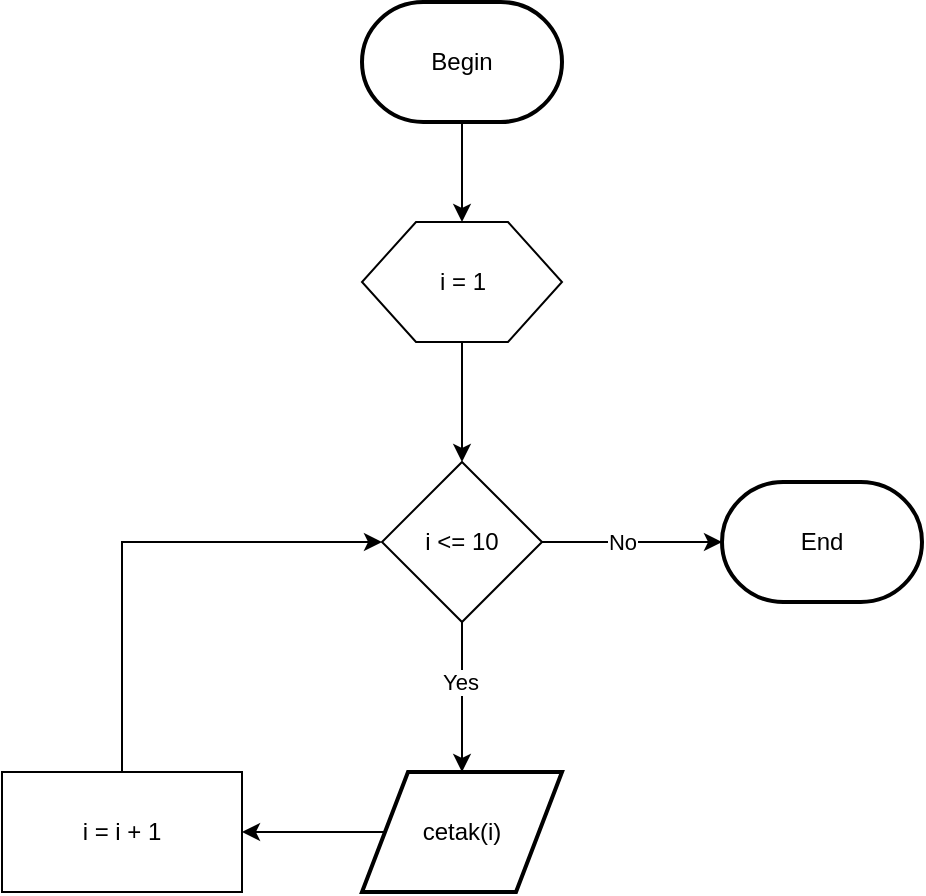 <mxfile version="21.7.5" type="github">
  <diagram id="C5RBs43oDa-KdzZeNtuy" name="Page-1">
    <mxGraphModel dx="1050" dy="677" grid="1" gridSize="10" guides="1" tooltips="1" connect="1" arrows="1" fold="1" page="1" pageScale="1" pageWidth="827" pageHeight="1169" math="0" shadow="0">
      <root>
        <mxCell id="WIyWlLk6GJQsqaUBKTNV-0" />
        <mxCell id="WIyWlLk6GJQsqaUBKTNV-1" parent="WIyWlLk6GJQsqaUBKTNV-0" />
        <mxCell id="-UBVMIvd17ON_FVW_dmp-17" style="edgeStyle=orthogonalEdgeStyle;rounded=0;orthogonalLoop=1;jettySize=auto;html=1;entryX=0.5;entryY=0;entryDx=0;entryDy=0;" edge="1" parent="WIyWlLk6GJQsqaUBKTNV-1" source="-UBVMIvd17ON_FVW_dmp-0" target="-UBVMIvd17ON_FVW_dmp-1">
          <mxGeometry relative="1" as="geometry" />
        </mxCell>
        <mxCell id="-UBVMIvd17ON_FVW_dmp-0" value="Begin" style="strokeWidth=2;html=1;shape=mxgraph.flowchart.terminator;whiteSpace=wrap;" vertex="1" parent="WIyWlLk6GJQsqaUBKTNV-1">
          <mxGeometry x="350" y="170" width="100" height="60" as="geometry" />
        </mxCell>
        <mxCell id="-UBVMIvd17ON_FVW_dmp-3" value="" style="group" vertex="1" connectable="0" parent="WIyWlLk6GJQsqaUBKTNV-1">
          <mxGeometry x="350" y="280" width="100" height="60" as="geometry" />
        </mxCell>
        <mxCell id="-UBVMIvd17ON_FVW_dmp-1" value="" style="verticalLabelPosition=bottom;verticalAlign=top;html=1;shape=hexagon;perimeter=hexagonPerimeter2;arcSize=6;size=0.27;" vertex="1" parent="-UBVMIvd17ON_FVW_dmp-3">
          <mxGeometry width="100" height="60" as="geometry" />
        </mxCell>
        <mxCell id="-UBVMIvd17ON_FVW_dmp-2" value="i = 1" style="text;html=1;align=center;verticalAlign=middle;resizable=0;points=[];autosize=1;strokeColor=none;fillColor=none;" vertex="1" parent="-UBVMIvd17ON_FVW_dmp-3">
          <mxGeometry x="25" y="15" width="50" height="30" as="geometry" />
        </mxCell>
        <mxCell id="-UBVMIvd17ON_FVW_dmp-10" style="edgeStyle=orthogonalEdgeStyle;rounded=0;orthogonalLoop=1;jettySize=auto;html=1;entryX=0.5;entryY=0;entryDx=0;entryDy=0;" edge="1" parent="WIyWlLk6GJQsqaUBKTNV-1" source="-UBVMIvd17ON_FVW_dmp-8" target="-UBVMIvd17ON_FVW_dmp-9">
          <mxGeometry relative="1" as="geometry">
            <mxPoint x="390" y="550" as="targetPoint" />
          </mxGeometry>
        </mxCell>
        <mxCell id="-UBVMIvd17ON_FVW_dmp-15" value="Yes" style="edgeLabel;html=1;align=center;verticalAlign=middle;resizable=0;points=[];" vertex="1" connectable="0" parent="-UBVMIvd17ON_FVW_dmp-10">
          <mxGeometry x="-0.194" y="-1" relative="1" as="geometry">
            <mxPoint as="offset" />
          </mxGeometry>
        </mxCell>
        <mxCell id="-UBVMIvd17ON_FVW_dmp-21" style="edgeStyle=orthogonalEdgeStyle;rounded=0;orthogonalLoop=1;jettySize=auto;html=1;entryX=0;entryY=0.5;entryDx=0;entryDy=0;entryPerimeter=0;" edge="1" parent="WIyWlLk6GJQsqaUBKTNV-1" source="-UBVMIvd17ON_FVW_dmp-8" target="-UBVMIvd17ON_FVW_dmp-20">
          <mxGeometry relative="1" as="geometry" />
        </mxCell>
        <mxCell id="-UBVMIvd17ON_FVW_dmp-22" value="No" style="edgeLabel;html=1;align=center;verticalAlign=middle;resizable=0;points=[];" vertex="1" connectable="0" parent="-UBVMIvd17ON_FVW_dmp-21">
          <mxGeometry x="-0.2" y="-3" relative="1" as="geometry">
            <mxPoint x="4" y="-3" as="offset" />
          </mxGeometry>
        </mxCell>
        <mxCell id="-UBVMIvd17ON_FVW_dmp-8" value="i &amp;lt;= 10" style="rhombus;whiteSpace=wrap;html=1;" vertex="1" parent="WIyWlLk6GJQsqaUBKTNV-1">
          <mxGeometry x="360" y="400" width="80" height="80" as="geometry" />
        </mxCell>
        <mxCell id="-UBVMIvd17ON_FVW_dmp-13" style="edgeStyle=orthogonalEdgeStyle;rounded=0;orthogonalLoop=1;jettySize=auto;html=1;entryX=1;entryY=0.5;entryDx=0;entryDy=0;" edge="1" parent="WIyWlLk6GJQsqaUBKTNV-1" source="-UBVMIvd17ON_FVW_dmp-9" target="-UBVMIvd17ON_FVW_dmp-12">
          <mxGeometry relative="1" as="geometry" />
        </mxCell>
        <mxCell id="-UBVMIvd17ON_FVW_dmp-9" value="cetak(i)" style="shape=parallelogram;html=1;strokeWidth=2;perimeter=parallelogramPerimeter;whiteSpace=wrap;rounded=1;arcSize=0;size=0.23;" vertex="1" parent="WIyWlLk6GJQsqaUBKTNV-1">
          <mxGeometry x="350" y="555" width="100" height="60" as="geometry" />
        </mxCell>
        <mxCell id="-UBVMIvd17ON_FVW_dmp-14" style="edgeStyle=orthogonalEdgeStyle;rounded=0;orthogonalLoop=1;jettySize=auto;html=1;entryX=0;entryY=0.5;entryDx=0;entryDy=0;" edge="1" parent="WIyWlLk6GJQsqaUBKTNV-1" source="-UBVMIvd17ON_FVW_dmp-12" target="-UBVMIvd17ON_FVW_dmp-8">
          <mxGeometry relative="1" as="geometry">
            <Array as="points">
              <mxPoint x="230" y="440" />
            </Array>
          </mxGeometry>
        </mxCell>
        <mxCell id="-UBVMIvd17ON_FVW_dmp-12" value="i = i + 1" style="rounded=0;whiteSpace=wrap;html=1;" vertex="1" parent="WIyWlLk6GJQsqaUBKTNV-1">
          <mxGeometry x="170" y="555" width="120" height="60" as="geometry" />
        </mxCell>
        <mxCell id="-UBVMIvd17ON_FVW_dmp-19" style="edgeStyle=orthogonalEdgeStyle;rounded=0;orthogonalLoop=1;jettySize=auto;html=1;entryX=0.5;entryY=0;entryDx=0;entryDy=0;" edge="1" parent="WIyWlLk6GJQsqaUBKTNV-1" source="-UBVMIvd17ON_FVW_dmp-1" target="-UBVMIvd17ON_FVW_dmp-8">
          <mxGeometry relative="1" as="geometry" />
        </mxCell>
        <mxCell id="-UBVMIvd17ON_FVW_dmp-20" value="End" style="strokeWidth=2;html=1;shape=mxgraph.flowchart.terminator;whiteSpace=wrap;" vertex="1" parent="WIyWlLk6GJQsqaUBKTNV-1">
          <mxGeometry x="530" y="410" width="100" height="60" as="geometry" />
        </mxCell>
      </root>
    </mxGraphModel>
  </diagram>
</mxfile>
